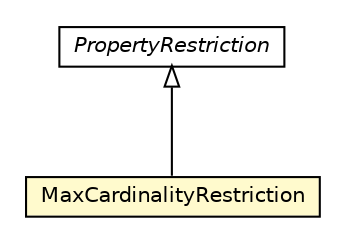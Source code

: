 #!/usr/local/bin/dot
#
# Class diagram 
# Generated by UMLGraph version R5_6-24-gf6e263 (http://www.umlgraph.org/)
#

digraph G {
	edge [fontname="Helvetica",fontsize=10,labelfontname="Helvetica",labelfontsize=10];
	node [fontname="Helvetica",fontsize=10,shape=plaintext];
	nodesep=0.25;
	ranksep=0.5;
	// org.universAAL.middleware.owl.MaxCardinalityRestriction
	c291795 [label=<<table title="org.universAAL.middleware.owl.MaxCardinalityRestriction" border="0" cellborder="1" cellspacing="0" cellpadding="2" port="p" bgcolor="lemonChiffon" href="./MaxCardinalityRestriction.html">
		<tr><td><table border="0" cellspacing="0" cellpadding="1">
<tr><td align="center" balign="center"> MaxCardinalityRestriction </td></tr>
		</table></td></tr>
		</table>>, URL="./MaxCardinalityRestriction.html", fontname="Helvetica", fontcolor="black", fontsize=10.0];
	// org.universAAL.middleware.owl.PropertyRestriction
	c291822 [label=<<table title="org.universAAL.middleware.owl.PropertyRestriction" border="0" cellborder="1" cellspacing="0" cellpadding="2" port="p" href="./PropertyRestriction.html">
		<tr><td><table border="0" cellspacing="0" cellpadding="1">
<tr><td align="center" balign="center"><font face="Helvetica-Oblique"> PropertyRestriction </font></td></tr>
		</table></td></tr>
		</table>>, URL="./PropertyRestriction.html", fontname="Helvetica", fontcolor="black", fontsize=10.0];
	//org.universAAL.middleware.owl.MaxCardinalityRestriction extends org.universAAL.middleware.owl.PropertyRestriction
	c291822:p -> c291795:p [dir=back,arrowtail=empty];
}

